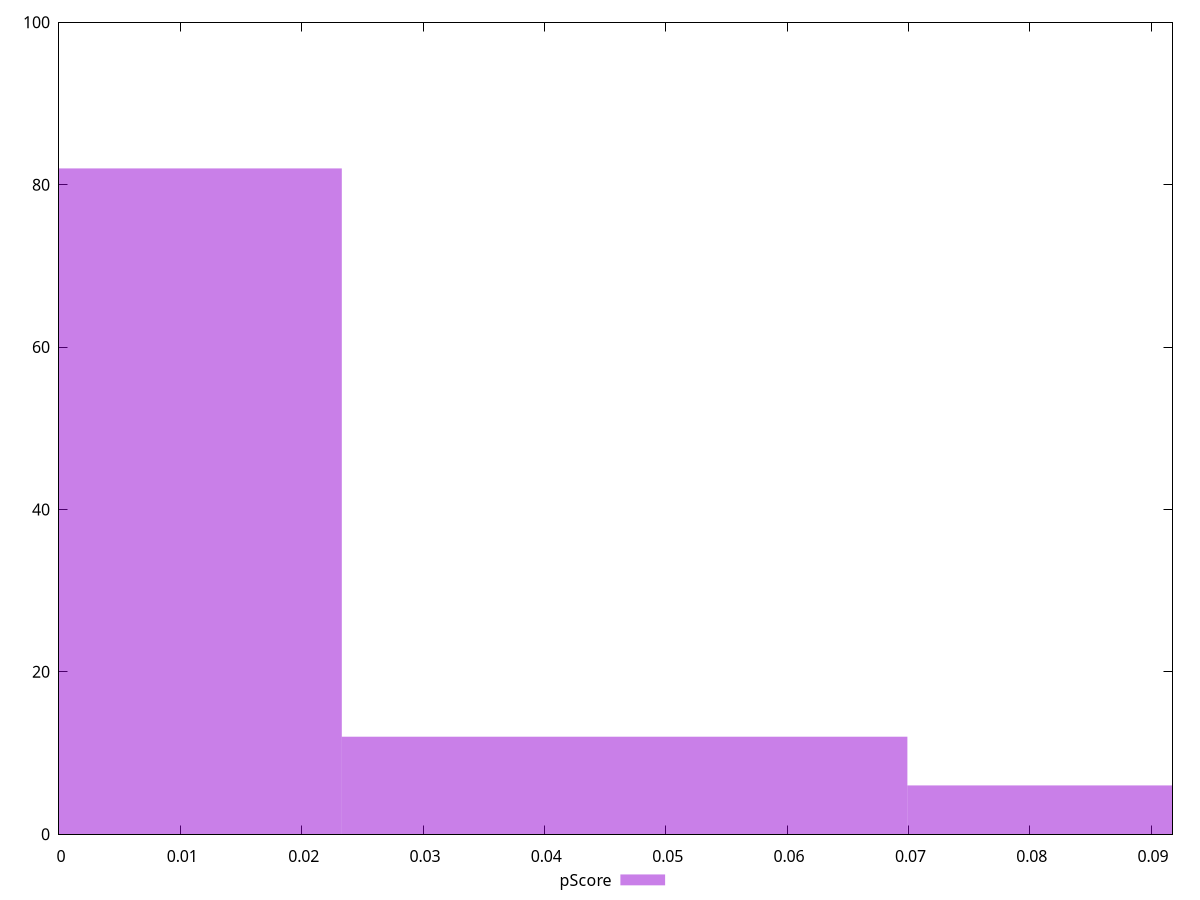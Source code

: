 reset

$pScore <<EOF
0 82
0.09322206300541902 6
0.04661103150270951 12
EOF

set key outside below
set boxwidth 0.04661103150270951
set xrange [0:0.09176470588235291]
set yrange [0:100]
set trange [0:100]
set style fill transparent solid 0.5 noborder
set terminal svg size 640, 490 enhanced background rgb 'white'
set output "report_00025_2021-02-22T21:38:55.199Z/uses-http2/samples/pages/pScore/histogram.svg"

plot $pScore title "pScore" with boxes

reset
